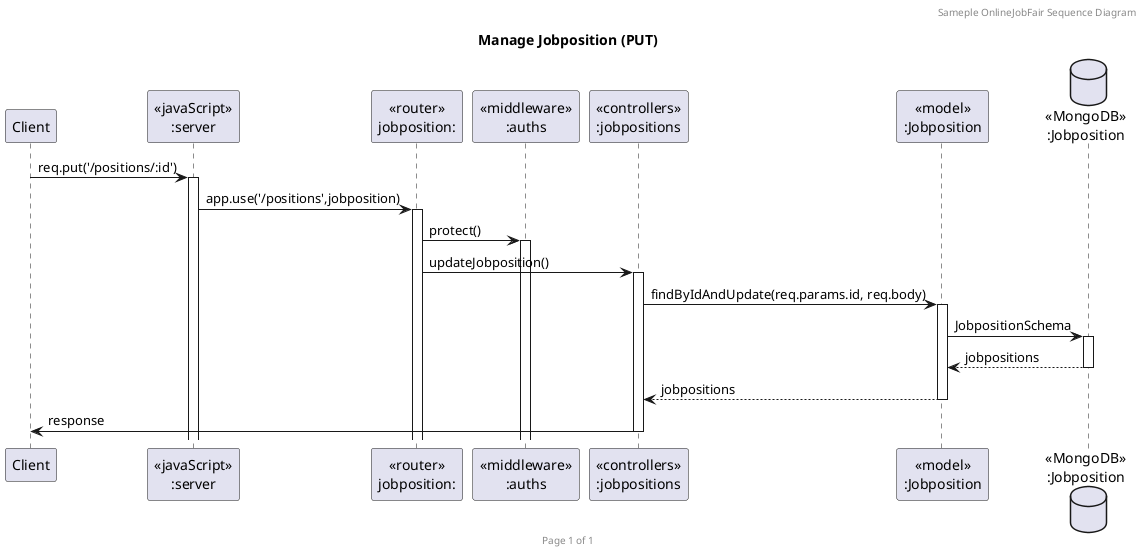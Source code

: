 @startuml Manage Jobposition (PUT)

header Sameple OnlineJobFair Sequence Diagram
footer Page %page% of %lastpage%
title "Manage Jobposition (PUT)"

participant "Client" as client
participant "<<javaScript>>\n:server" as server
participant "<<router>>\njobposition:" as routerJobpositions
participant "<<middleware>>\n:auths" as auth
participant "<<controllers>>\n:jobpositions" as controllersJobpositions
participant "<<model>>\n:Jobposition" as modelJobposition
database "<<MongoDB>>\n:Jobposition" as JobpositionsDatabase

client->server ++:req.put('/positions/:id')
server->routerJobpositions ++:app.use('/positions',jobposition)
routerJobpositions-> auth ++:protect()
routerJobpositions -> controllersJobpositions ++:updateJobposition()
controllersJobpositions->modelJobposition ++:findByIdAndUpdate(req.params.id, req.body)
modelJobposition ->JobpositionsDatabase ++: JobpositionSchema
JobpositionsDatabase --> modelJobposition --: jobpositions
controllersJobpositions <-- modelJobposition --:jobpositions
controllersJobpositions->client --:response

@enduml